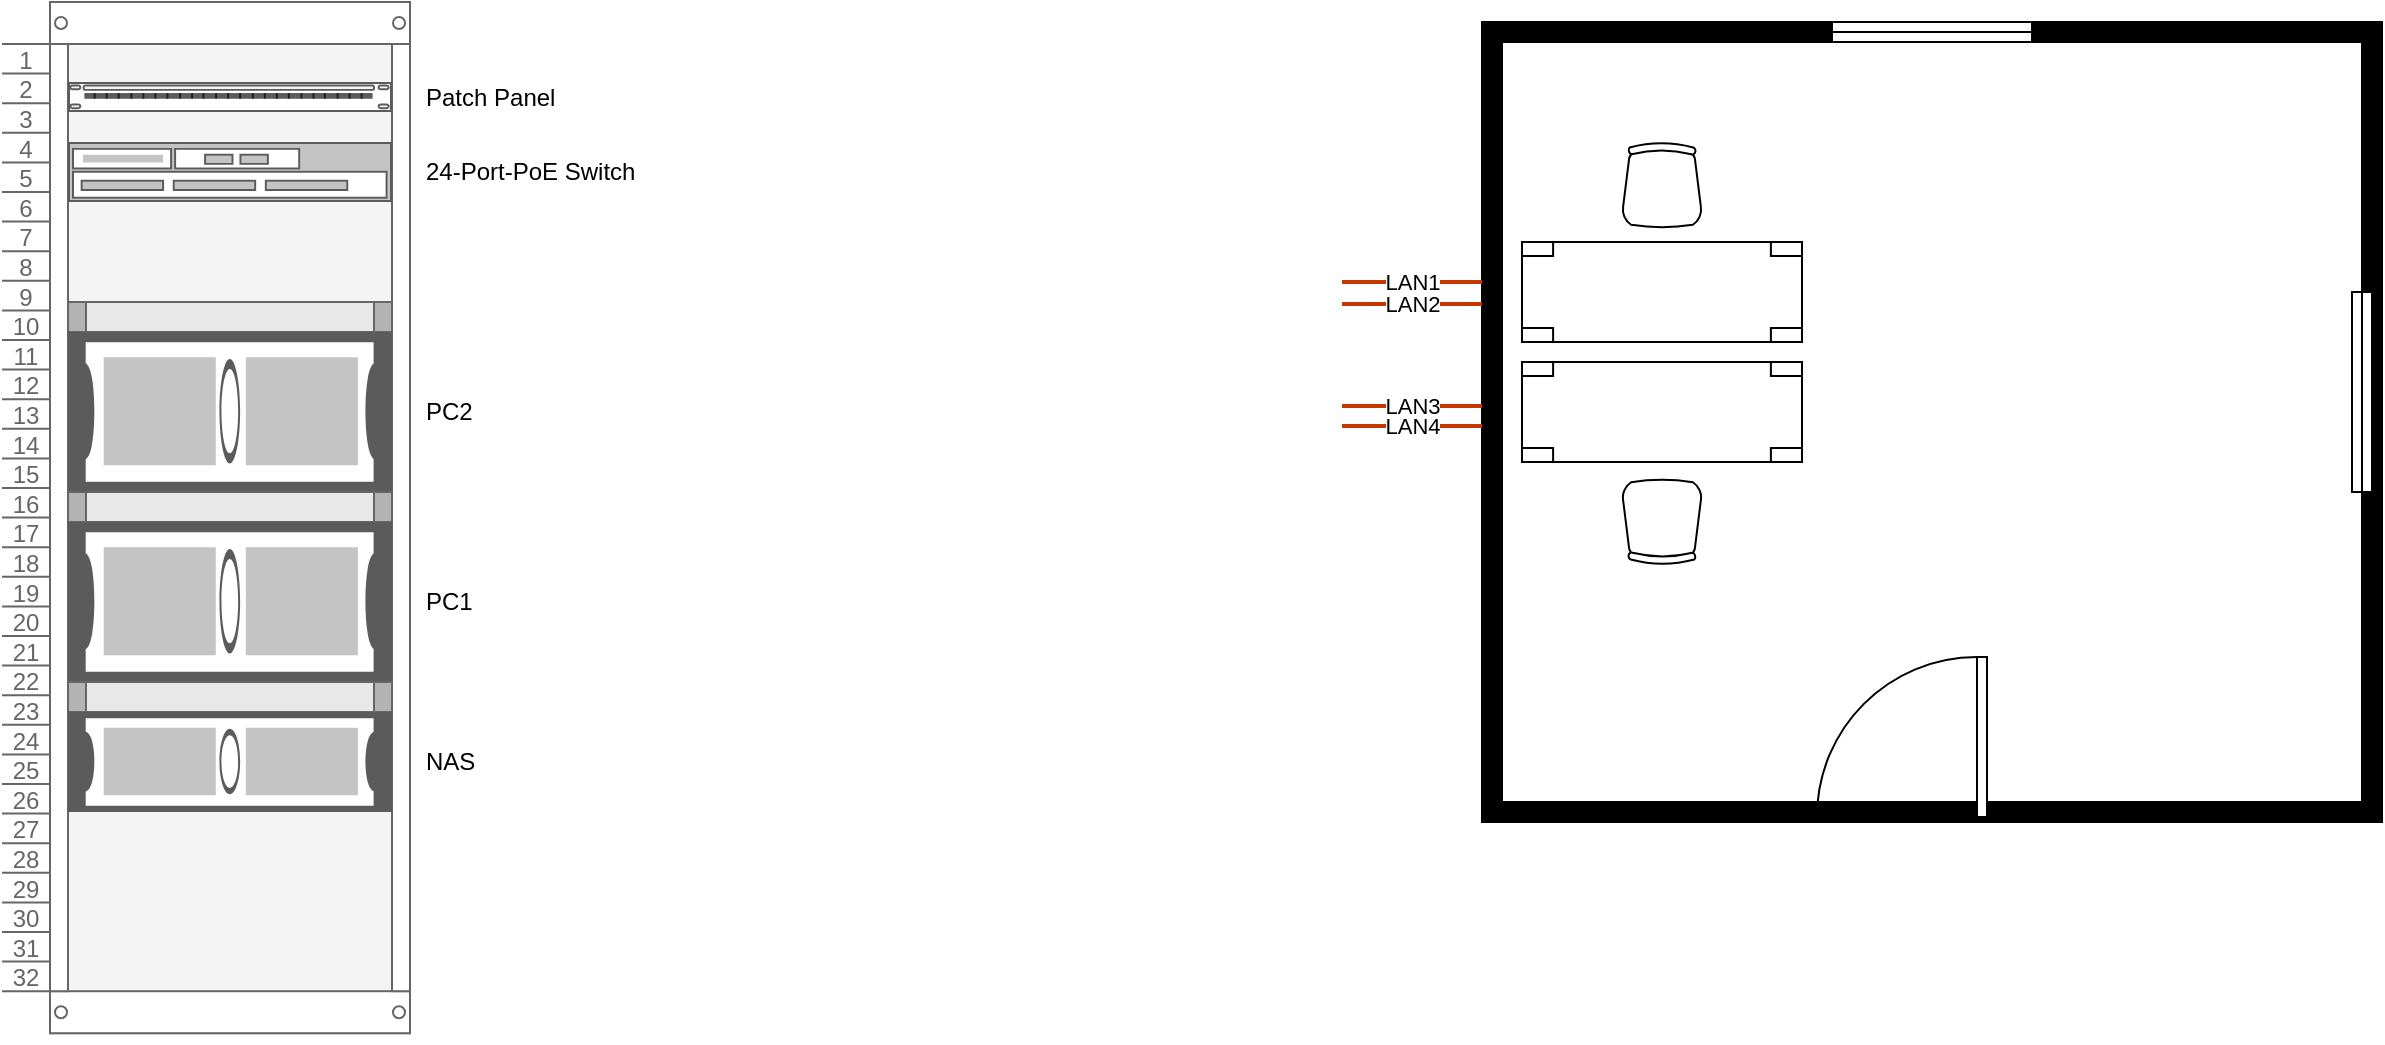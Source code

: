 <mxfile version="27.0.8">
  <diagram name="Seite-1" id="bKi48Nllbkm4q8D3LhVU">
    <mxGraphModel dx="976" dy="604" grid="1" gridSize="10" guides="1" tooltips="1" connect="1" arrows="1" fold="1" page="1" pageScale="1" pageWidth="827" pageHeight="1169" math="0" shadow="0">
      <root>
        <mxCell id="0" />
        <mxCell id="1" parent="0" />
        <mxCell id="O0rZPtdsScXkaoj67VYM-2" value="" style="strokeColor=#666666;html=1;verticalLabelPosition=bottom;labelBackgroundColor=#ffffff;verticalAlign=top;outlineConnect=0;shadow=0;dashed=0;shape=mxgraph.rackGeneral.rackCabinet3;fillColor2=#f4f4f4;container=1;collapsible=0;childLayout=rack;allowGaps=1;marginLeft=33;marginRight=9;marginTop=21;marginBottom=22;textColor=#666666;numDisp=ascend;" parent="1" vertex="1">
          <mxGeometry x="300" y="120" width="204" height="520" as="geometry" />
        </mxCell>
        <mxCell id="OOCLbScFP8qNxrVs9ZYG-3" value="Patch Panel" style="strokeColor=#666666;html=1;labelPosition=right;align=left;spacingLeft=15;shadow=0;dashed=0;outlineConnect=0;shape=mxgraph.rack.general.cat5e_rack_mount_patch_panel_24_ports;" parent="O0rZPtdsScXkaoj67VYM-2" vertex="1">
          <mxGeometry x="33" y="40" width="162" height="15" as="geometry" />
        </mxCell>
        <mxCell id="OOCLbScFP8qNxrVs9ZYG-10" value="24-Port-PoE Switch" style="strokeColor=#666666;html=1;labelPosition=right;align=left;spacingLeft=15;shadow=0;dashed=0;outlineConnect=0;shape=mxgraph.rack.general.switches_1;" parent="O0rZPtdsScXkaoj67VYM-2" vertex="1">
          <mxGeometry x="33" y="70" width="162" height="30" as="geometry" />
        </mxCell>
        <mxCell id="OOCLbScFP8qNxrVs9ZYG-5" value="" style="strokeColor=#666666;html=1;labelPosition=right;align=left;spacingLeft=15;shadow=0;dashed=0;outlineConnect=0;shape=mxgraph.rackGeneral.plate;fillColor=#e8e8e8;" parent="O0rZPtdsScXkaoj67VYM-2" vertex="1">
          <mxGeometry x="33" y="150" width="162" height="15" as="geometry" />
        </mxCell>
        <mxCell id="O0rZPtdsScXkaoj67VYM-3" value="PC2" style="strokeColor=#666666;html=1;labelPosition=right;align=left;spacingLeft=15;shadow=0;dashed=0;outlineConnect=0;shape=mxgraph.rack.general.1u_rack_server;" parent="O0rZPtdsScXkaoj67VYM-2" vertex="1">
          <mxGeometry x="33" y="165" width="162" height="80" as="geometry" />
        </mxCell>
        <mxCell id="OOCLbScFP8qNxrVs9ZYG-6" value="" style="strokeColor=#666666;html=1;labelPosition=right;align=left;spacingLeft=15;shadow=0;dashed=0;outlineConnect=0;shape=mxgraph.rackGeneral.plate;fillColor=#e8e8e8;" parent="O0rZPtdsScXkaoj67VYM-2" vertex="1">
          <mxGeometry x="33" y="245" width="162" height="15" as="geometry" />
        </mxCell>
        <mxCell id="O0rZPtdsScXkaoj67VYM-4" value="PC1" style="strokeColor=#666666;html=1;labelPosition=right;align=left;spacingLeft=15;shadow=0;dashed=0;outlineConnect=0;shape=mxgraph.rack.general.1u_rack_server;" parent="O0rZPtdsScXkaoj67VYM-2" vertex="1">
          <mxGeometry x="33" y="260" width="162" height="80" as="geometry" />
        </mxCell>
        <mxCell id="OOCLbScFP8qNxrVs9ZYG-8" value="" style="strokeColor=#666666;html=1;labelPosition=right;align=left;spacingLeft=15;shadow=0;dashed=0;outlineConnect=0;shape=mxgraph.rackGeneral.plate;fillColor=#e8e8e8;" parent="O0rZPtdsScXkaoj67VYM-2" vertex="1">
          <mxGeometry x="33" y="340" width="162" height="15" as="geometry" />
        </mxCell>
        <mxCell id="OOCLbScFP8qNxrVs9ZYG-2" value="NAS" style="strokeColor=#666666;html=1;labelPosition=right;align=left;spacingLeft=15;shadow=0;dashed=0;outlineConnect=0;shape=mxgraph.rack.general.1u_rack_server;" parent="O0rZPtdsScXkaoj67VYM-2" vertex="1">
          <mxGeometry x="33" y="355" width="162" height="50" as="geometry" />
        </mxCell>
        <mxCell id="OOCLbScFP8qNxrVs9ZYG-11" value="" style="verticalLabelPosition=bottom;html=1;verticalAlign=top;align=center;shape=mxgraph.floorplan.room;fillColor=strokeColor;" parent="1" vertex="1">
          <mxGeometry x="1040" y="130" width="450" height="400" as="geometry" />
        </mxCell>
        <mxCell id="UiN1g2cW30baHYT93fmF-1" value="" style="verticalLabelPosition=bottom;html=1;verticalAlign=top;align=center;shape=mxgraph.floorplan.doorRight;aspect=fixed;rotation=90;" vertex="1" parent="1">
          <mxGeometry x="1210" y="445" width="80" height="85" as="geometry" />
        </mxCell>
        <mxCell id="UiN1g2cW30baHYT93fmF-2" value="" style="verticalLabelPosition=bottom;html=1;verticalAlign=top;align=center;shape=mxgraph.floorplan.window;" vertex="1" parent="1">
          <mxGeometry x="1215" y="130" width="100" height="10" as="geometry" />
        </mxCell>
        <mxCell id="UiN1g2cW30baHYT93fmF-3" value="" style="verticalLabelPosition=bottom;html=1;verticalAlign=top;align=center;shape=mxgraph.floorplan.window;rotation=90;" vertex="1" parent="1">
          <mxGeometry x="1430" y="310" width="100" height="10" as="geometry" />
        </mxCell>
        <mxCell id="UiN1g2cW30baHYT93fmF-4" value="" style="verticalLabelPosition=bottom;html=1;verticalAlign=top;align=center;shape=mxgraph.floorplan.table;" vertex="1" parent="1">
          <mxGeometry x="1060" y="240" width="140" height="50" as="geometry" />
        </mxCell>
        <mxCell id="UiN1g2cW30baHYT93fmF-5" value="" style="verticalLabelPosition=bottom;html=1;verticalAlign=top;align=center;shape=mxgraph.floorplan.table;rotation=-180;" vertex="1" parent="1">
          <mxGeometry x="1060" y="300" width="140" height="50" as="geometry" />
        </mxCell>
        <mxCell id="UiN1g2cW30baHYT93fmF-6" value="" style="verticalLabelPosition=bottom;html=1;verticalAlign=top;align=center;shape=mxgraph.floorplan.office_chair;" vertex="1" parent="1">
          <mxGeometry x="1110" y="190" width="40" height="43" as="geometry" />
        </mxCell>
        <mxCell id="UiN1g2cW30baHYT93fmF-7" value="" style="verticalLabelPosition=bottom;html=1;verticalAlign=top;align=center;shape=mxgraph.floorplan.office_chair;rotation=-180;" vertex="1" parent="1">
          <mxGeometry x="1110" y="358.5" width="40" height="43" as="geometry" />
        </mxCell>
        <mxCell id="UiN1g2cW30baHYT93fmF-11" value="LAN1" style="endArrow=none;html=1;rounded=0;fillColor=#fa6800;strokeColor=#C73500;strokeWidth=2;" edge="1" parent="1">
          <mxGeometry width="50" height="50" relative="1" as="geometry">
            <mxPoint x="970" y="260" as="sourcePoint" />
            <mxPoint x="1040" y="260" as="targetPoint" />
          </mxGeometry>
        </mxCell>
        <mxCell id="UiN1g2cW30baHYT93fmF-12" value="LAN2" style="endArrow=none;html=1;rounded=0;fillColor=#fa6800;strokeColor=#C73500;strokeWidth=2;" edge="1" parent="1">
          <mxGeometry width="50" height="50" relative="1" as="geometry">
            <mxPoint x="970" y="271" as="sourcePoint" />
            <mxPoint x="1040" y="271" as="targetPoint" />
          </mxGeometry>
        </mxCell>
        <mxCell id="UiN1g2cW30baHYT93fmF-13" value="LAN3" style="endArrow=none;html=1;rounded=0;fillColor=#fa6800;strokeColor=#C73500;strokeWidth=2;" edge="1" parent="1">
          <mxGeometry width="50" height="50" relative="1" as="geometry">
            <mxPoint x="970" y="322" as="sourcePoint" />
            <mxPoint x="1040" y="322" as="targetPoint" />
            <mxPoint as="offset" />
          </mxGeometry>
        </mxCell>
        <mxCell id="UiN1g2cW30baHYT93fmF-14" value="LAN4" style="endArrow=none;html=1;rounded=0;fillColor=#fa6800;strokeColor=#C73500;strokeWidth=2;" edge="1" parent="1">
          <mxGeometry width="50" height="50" relative="1" as="geometry">
            <mxPoint x="970" y="332" as="sourcePoint" />
            <mxPoint x="1040" y="332" as="targetPoint" />
            <mxPoint as="offset" />
          </mxGeometry>
        </mxCell>
      </root>
    </mxGraphModel>
  </diagram>
</mxfile>
